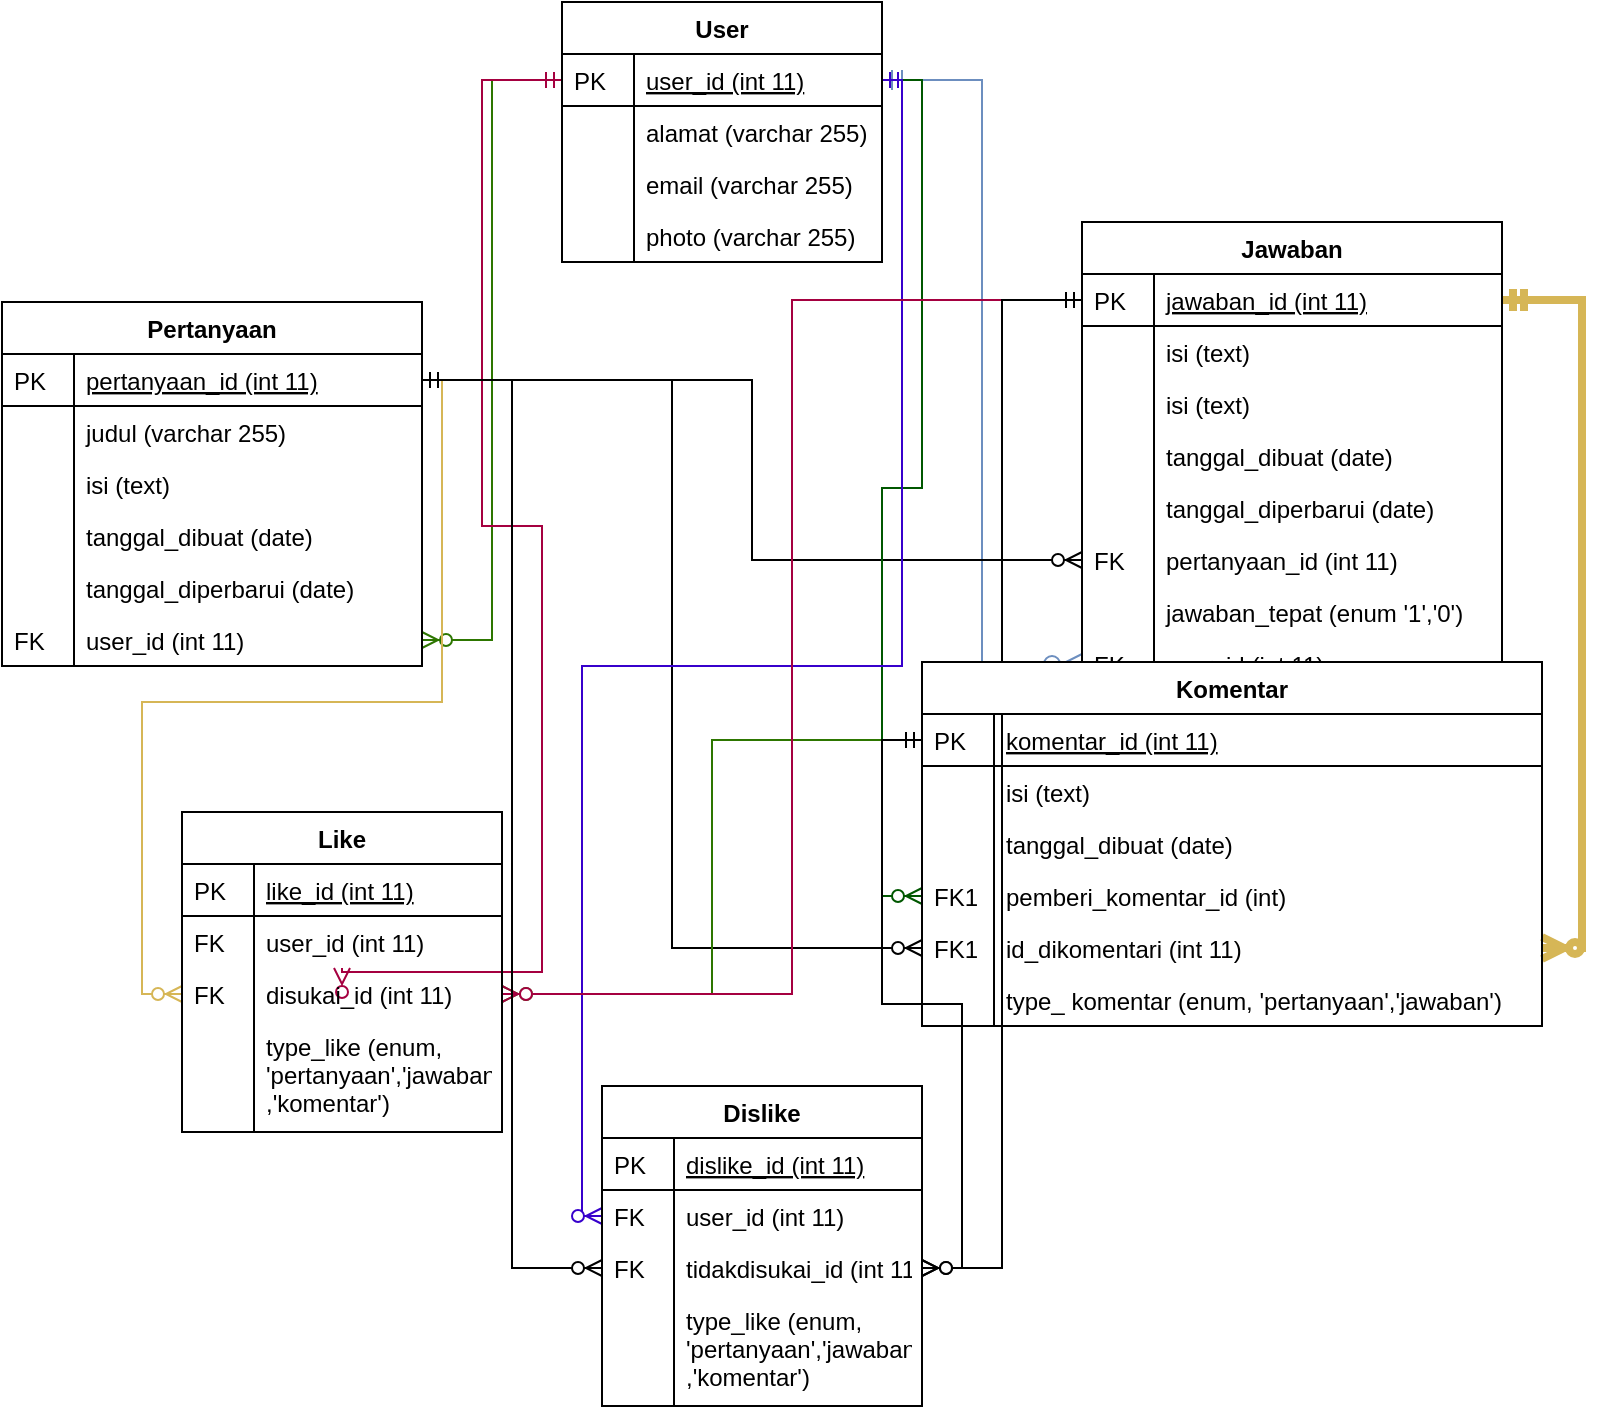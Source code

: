 <mxfile version="13.3.5" type="device"><diagram id="C5RBs43oDa-KdzZeNtuy" name="Page-1"><mxGraphModel dx="868" dy="492" grid="1" gridSize="10" guides="1" tooltips="1" connect="1" arrows="1" fold="1" page="1" pageScale="1" pageWidth="827" pageHeight="1169" math="0" shadow="0"><root><mxCell id="WIyWlLk6GJQsqaUBKTNV-0"/><mxCell id="WIyWlLk6GJQsqaUBKTNV-1" parent="WIyWlLk6GJQsqaUBKTNV-0"/><mxCell id="zkfFHV4jXpPFQw0GAbJ--63" value="" style="edgeStyle=orthogonalEdgeStyle;endArrow=ERzeroToMany;startArrow=ERmandOne;shadow=0;strokeWidth=1;endSize=8;startSize=8;entryX=0;entryY=0.5;entryDx=0;entryDy=0;rounded=0;fillColor=#dae8fc;strokeColor=#6c8ebf;" parent="WIyWlLk6GJQsqaUBKTNV-1" source="zkfFHV4jXpPFQw0GAbJ--52" target="qLZed4A5fsdP8nNqb1xD-46" edge="1"><mxGeometry width="100" height="100" relative="1" as="geometry"><mxPoint x="310" y="390" as="sourcePoint"/><mxPoint x="410" y="290" as="targetPoint"/></mxGeometry></mxCell><mxCell id="qLZed4A5fsdP8nNqb1xD-60" style="edgeStyle=orthogonalEdgeStyle;rounded=0;orthogonalLoop=1;jettySize=auto;html=1;startArrow=ERmandOne;startFill=0;endArrow=ERzeroToMany;endFill=1;fillColor=#60a917;strokeColor=#2D7600;" edge="1" parent="WIyWlLk6GJQsqaUBKTNV-1" source="zkfFHV4jXpPFQw0GAbJ--52" target="qLZed4A5fsdP8nNqb1xD-44"><mxGeometry relative="1" as="geometry"/></mxCell><mxCell id="qLZed4A5fsdP8nNqb1xD-63" style="edgeStyle=orthogonalEdgeStyle;rounded=0;orthogonalLoop=1;jettySize=auto;html=1;startArrow=ERmandOne;startFill=0;endArrow=ERzeroToMany;endFill=1;strokeColor=#000000;" edge="1" parent="WIyWlLk6GJQsqaUBKTNV-1" source="qLZed4A5fsdP8nNqb1xD-13" target="qLZed4A5fsdP8nNqb1xD-61"><mxGeometry relative="1" as="geometry"/></mxCell><mxCell id="qLZed4A5fsdP8nNqb1xD-64" style="edgeStyle=orthogonalEdgeStyle;rounded=0;orthogonalLoop=1;jettySize=auto;html=1;entryX=0;entryY=0.5;entryDx=0;entryDy=0;startArrow=ERmandOne;startFill=0;endArrow=ERzeroToMany;endFill=1;strokeColor=#005700;fillColor=#008a00;" edge="1" parent="WIyWlLk6GJQsqaUBKTNV-1" source="zkfFHV4jXpPFQw0GAbJ--52" target="qLZed4A5fsdP8nNqb1xD-39"><mxGeometry relative="1" as="geometry"/></mxCell><mxCell id="qLZed4A5fsdP8nNqb1xD-69" style="edgeStyle=orthogonalEdgeStyle;rounded=0;orthogonalLoop=1;jettySize=auto;html=1;startArrow=ERmandOne;startFill=0;endArrow=ERzeroToMany;endFill=1;strokeColor=#000000;" edge="1" parent="WIyWlLk6GJQsqaUBKTNV-1" source="qLZed4A5fsdP8nNqb1xD-13" target="qLZed4A5fsdP8nNqb1xD-65"><mxGeometry relative="1" as="geometry"/></mxCell><mxCell id="qLZed4A5fsdP8nNqb1xD-71" style="edgeStyle=orthogonalEdgeStyle;rounded=0;orthogonalLoop=1;jettySize=auto;html=1;startArrow=ERmandOne;startFill=0;endArrow=ERzeroToMany;endFill=1;strokeColor=#d6b656;fillColor=#fff2cc;strokeWidth=4;" edge="1" parent="WIyWlLk6GJQsqaUBKTNV-1" source="qLZed4A5fsdP8nNqb1xD-24" target="qLZed4A5fsdP8nNqb1xD-65"><mxGeometry relative="1" as="geometry"><Array as="points"><mxPoint x="800" y="169"/><mxPoint x="800" y="493"/></Array></mxGeometry></mxCell><mxCell id="qLZed4A5fsdP8nNqb1xD-75" style="edgeStyle=orthogonalEdgeStyle;rounded=0;orthogonalLoop=1;jettySize=auto;html=1;startArrow=ERmandOne;startFill=0;endArrow=ERzeroToMany;endFill=1;strokeColor=#A50040;fillColor=#d80073;" edge="1" parent="WIyWlLk6GJQsqaUBKTNV-1" source="zkfFHV4jXpPFQw0GAbJ--52" target="qLZed4A5fsdP8nNqb1xD-51"><mxGeometry relative="1" as="geometry"><Array as="points"><mxPoint x="250" y="59"/><mxPoint x="250" y="282"/><mxPoint x="280" y="282"/><mxPoint x="280" y="505"/></Array></mxGeometry></mxCell><mxCell id="qLZed4A5fsdP8nNqb1xD-76" style="edgeStyle=orthogonalEdgeStyle;rounded=0;orthogonalLoop=1;jettySize=auto;html=1;entryX=0;entryY=0.5;entryDx=0;entryDy=0;startArrow=ERmandOne;startFill=0;endArrow=ERzeroToMany;endFill=1;strokeColor=#d6b656;fillColor=#fff2cc;" edge="1" parent="WIyWlLk6GJQsqaUBKTNV-1" source="qLZed4A5fsdP8nNqb1xD-13" target="qLZed4A5fsdP8nNqb1xD-53"><mxGeometry relative="1" as="geometry"><Array as="points"><mxPoint x="230" y="209"/><mxPoint x="230" y="370"/><mxPoint x="80" y="370"/><mxPoint x="80" y="516"/></Array></mxGeometry></mxCell><mxCell id="qLZed4A5fsdP8nNqb1xD-86" style="edgeStyle=orthogonalEdgeStyle;rounded=0;orthogonalLoop=1;jettySize=auto;html=1;startArrow=ERmandOne;startFill=0;endArrow=ERzeroToMany;endFill=1;strokeColor=#3700CC;fillColor=#6a00ff;" edge="1" parent="WIyWlLk6GJQsqaUBKTNV-1" source="zkfFHV4jXpPFQw0GAbJ--52" target="qLZed4A5fsdP8nNqb1xD-80"><mxGeometry relative="1" as="geometry"><Array as="points"><mxPoint x="460" y="59"/><mxPoint x="460" y="352"/><mxPoint x="300" y="352"/></Array></mxGeometry></mxCell><mxCell id="qLZed4A5fsdP8nNqb1xD-12" value="Pertanyaan" style="swimlane;fontStyle=1;childLayout=stackLayout;horizontal=1;startSize=26;horizontalStack=0;resizeParent=1;resizeLast=0;collapsible=1;marginBottom=0;rounded=0;shadow=0;strokeWidth=1;" vertex="1" parent="WIyWlLk6GJQsqaUBKTNV-1"><mxGeometry x="10" y="170" width="210" height="182" as="geometry"><mxRectangle x="160" y="120" width="160" height="26" as="alternateBounds"/></mxGeometry></mxCell><mxCell id="qLZed4A5fsdP8nNqb1xD-13" value="pertanyaan_id (int 11)" style="shape=partialRectangle;top=0;left=0;right=0;bottom=1;align=left;verticalAlign=top;fillColor=none;spacingLeft=40;spacingRight=4;overflow=hidden;rotatable=0;points=[[0,0.5],[1,0.5]];portConstraint=eastwest;dropTarget=0;rounded=0;shadow=0;strokeWidth=1;fontStyle=4" vertex="1" parent="qLZed4A5fsdP8nNqb1xD-12"><mxGeometry y="26" width="210" height="26" as="geometry"/></mxCell><mxCell id="qLZed4A5fsdP8nNqb1xD-14" value="PK" style="shape=partialRectangle;top=0;left=0;bottom=0;fillColor=none;align=left;verticalAlign=top;spacingLeft=4;spacingRight=4;overflow=hidden;rotatable=0;points=[];portConstraint=eastwest;part=1;" vertex="1" connectable="0" parent="qLZed4A5fsdP8nNqb1xD-13"><mxGeometry width="36" height="26" as="geometry"/></mxCell><mxCell id="qLZed4A5fsdP8nNqb1xD-15" value="judul (varchar 255)&#10; " style="shape=partialRectangle;top=0;left=0;right=0;bottom=0;align=left;verticalAlign=top;fillColor=none;spacingLeft=40;spacingRight=4;overflow=hidden;rotatable=0;points=[[0,0.5],[1,0.5]];portConstraint=eastwest;dropTarget=0;rounded=0;shadow=0;strokeWidth=1;" vertex="1" parent="qLZed4A5fsdP8nNqb1xD-12"><mxGeometry y="52" width="210" height="26" as="geometry"/></mxCell><mxCell id="qLZed4A5fsdP8nNqb1xD-16" value="" style="shape=partialRectangle;top=0;left=0;bottom=0;fillColor=none;align=left;verticalAlign=top;spacingLeft=4;spacingRight=4;overflow=hidden;rotatable=0;points=[];portConstraint=eastwest;part=1;" vertex="1" connectable="0" parent="qLZed4A5fsdP8nNqb1xD-15"><mxGeometry width="36" height="26" as="geometry"/></mxCell><mxCell id="qLZed4A5fsdP8nNqb1xD-17" value="isi (text)" style="shape=partialRectangle;top=0;left=0;right=0;bottom=0;align=left;verticalAlign=top;fillColor=none;spacingLeft=40;spacingRight=4;overflow=hidden;rotatable=0;points=[[0,0.5],[1,0.5]];portConstraint=eastwest;dropTarget=0;rounded=0;shadow=0;strokeWidth=1;" vertex="1" parent="qLZed4A5fsdP8nNqb1xD-12"><mxGeometry y="78" width="210" height="26" as="geometry"/></mxCell><mxCell id="qLZed4A5fsdP8nNqb1xD-18" value="" style="shape=partialRectangle;top=0;left=0;bottom=0;fillColor=none;align=left;verticalAlign=top;spacingLeft=4;spacingRight=4;overflow=hidden;rotatable=0;points=[];portConstraint=eastwest;part=1;" vertex="1" connectable="0" parent="qLZed4A5fsdP8nNqb1xD-17"><mxGeometry width="36" height="26" as="geometry"/></mxCell><mxCell id="qLZed4A5fsdP8nNqb1xD-19" value="tanggal_dibuat (date)" style="shape=partialRectangle;top=0;left=0;right=0;bottom=0;align=left;verticalAlign=top;fillColor=none;spacingLeft=40;spacingRight=4;overflow=hidden;rotatable=0;points=[[0,0.5],[1,0.5]];portConstraint=eastwest;dropTarget=0;rounded=0;shadow=0;strokeWidth=1;" vertex="1" parent="qLZed4A5fsdP8nNqb1xD-12"><mxGeometry y="104" width="210" height="26" as="geometry"/></mxCell><mxCell id="qLZed4A5fsdP8nNqb1xD-20" value="" style="shape=partialRectangle;top=0;left=0;bottom=0;fillColor=none;align=left;verticalAlign=top;spacingLeft=4;spacingRight=4;overflow=hidden;rotatable=0;points=[];portConstraint=eastwest;part=1;" vertex="1" connectable="0" parent="qLZed4A5fsdP8nNqb1xD-19"><mxGeometry width="36" height="26" as="geometry"/></mxCell><mxCell id="qLZed4A5fsdP8nNqb1xD-21" value="tanggal_diperbarui (date)" style="shape=partialRectangle;top=0;left=0;right=0;bottom=0;align=left;verticalAlign=top;fillColor=none;spacingLeft=40;spacingRight=4;overflow=hidden;rotatable=0;points=[[0,0.5],[1,0.5]];portConstraint=eastwest;dropTarget=0;rounded=0;shadow=0;strokeWidth=1;" vertex="1" parent="qLZed4A5fsdP8nNqb1xD-12"><mxGeometry y="130" width="210" height="26" as="geometry"/></mxCell><mxCell id="qLZed4A5fsdP8nNqb1xD-22" value="" style="shape=partialRectangle;top=0;left=0;bottom=0;fillColor=none;align=left;verticalAlign=top;spacingLeft=4;spacingRight=4;overflow=hidden;rotatable=0;points=[];portConstraint=eastwest;part=1;" vertex="1" connectable="0" parent="qLZed4A5fsdP8nNqb1xD-21"><mxGeometry width="36" height="26" as="geometry"/></mxCell><mxCell id="qLZed4A5fsdP8nNqb1xD-44" value="user_id (int 11)" style="shape=partialRectangle;top=0;left=0;right=0;bottom=0;align=left;verticalAlign=top;fillColor=none;spacingLeft=40;spacingRight=4;overflow=hidden;rotatable=0;points=[[0,0.5],[1,0.5]];portConstraint=eastwest;dropTarget=0;rounded=0;shadow=0;strokeWidth=1;" vertex="1" parent="qLZed4A5fsdP8nNqb1xD-12"><mxGeometry y="156" width="210" height="26" as="geometry"/></mxCell><mxCell id="qLZed4A5fsdP8nNqb1xD-45" value="FK" style="shape=partialRectangle;top=0;left=0;bottom=0;fillColor=none;align=left;verticalAlign=top;spacingLeft=4;spacingRight=4;overflow=hidden;rotatable=0;points=[];portConstraint=eastwest;part=1;" vertex="1" connectable="0" parent="qLZed4A5fsdP8nNqb1xD-44"><mxGeometry width="36" height="26" as="geometry"/></mxCell><mxCell id="zkfFHV4jXpPFQw0GAbJ--51" value="User" style="swimlane;fontStyle=1;childLayout=stackLayout;horizontal=1;startSize=26;horizontalStack=0;resizeParent=1;resizeLast=0;collapsible=1;marginBottom=0;rounded=0;shadow=0;strokeWidth=1;" parent="WIyWlLk6GJQsqaUBKTNV-1" vertex="1"><mxGeometry x="290" y="20" width="160" height="130" as="geometry"><mxRectangle x="160" y="120" width="160" height="26" as="alternateBounds"/></mxGeometry></mxCell><mxCell id="zkfFHV4jXpPFQw0GAbJ--52" value="user_id (int 11)" style="shape=partialRectangle;top=0;left=0;right=0;bottom=1;align=left;verticalAlign=top;fillColor=none;spacingLeft=40;spacingRight=4;overflow=hidden;rotatable=0;points=[[0,0.5],[1,0.5]];portConstraint=eastwest;dropTarget=0;rounded=0;shadow=0;strokeWidth=1;fontStyle=4" parent="zkfFHV4jXpPFQw0GAbJ--51" vertex="1"><mxGeometry y="26" width="160" height="26" as="geometry"/></mxCell><mxCell id="zkfFHV4jXpPFQw0GAbJ--53" value="PK" style="shape=partialRectangle;top=0;left=0;bottom=0;fillColor=none;align=left;verticalAlign=top;spacingLeft=4;spacingRight=4;overflow=hidden;rotatable=0;points=[];portConstraint=eastwest;part=1;" parent="zkfFHV4jXpPFQw0GAbJ--52" vertex="1" connectable="0"><mxGeometry width="36" height="26" as="geometry"/></mxCell><mxCell id="zkfFHV4jXpPFQw0GAbJ--54" value="alamat (varchar 255)&#10; " style="shape=partialRectangle;top=0;left=0;right=0;bottom=0;align=left;verticalAlign=top;fillColor=none;spacingLeft=40;spacingRight=4;overflow=hidden;rotatable=0;points=[[0,0.5],[1,0.5]];portConstraint=eastwest;dropTarget=0;rounded=0;shadow=0;strokeWidth=1;" parent="zkfFHV4jXpPFQw0GAbJ--51" vertex="1"><mxGeometry y="52" width="160" height="26" as="geometry"/></mxCell><mxCell id="zkfFHV4jXpPFQw0GAbJ--55" value="" style="shape=partialRectangle;top=0;left=0;bottom=0;fillColor=none;align=left;verticalAlign=top;spacingLeft=4;spacingRight=4;overflow=hidden;rotatable=0;points=[];portConstraint=eastwest;part=1;" parent="zkfFHV4jXpPFQw0GAbJ--54" vertex="1" connectable="0"><mxGeometry width="36" height="26" as="geometry"/></mxCell><mxCell id="qLZed4A5fsdP8nNqb1xD-7" value="email (varchar 255)" style="shape=partialRectangle;top=0;left=0;right=0;bottom=0;align=left;verticalAlign=top;fillColor=none;spacingLeft=40;spacingRight=4;overflow=hidden;rotatable=0;points=[[0,0.5],[1,0.5]];portConstraint=eastwest;dropTarget=0;rounded=0;shadow=0;strokeWidth=1;" vertex="1" parent="zkfFHV4jXpPFQw0GAbJ--51"><mxGeometry y="78" width="160" height="26" as="geometry"/></mxCell><mxCell id="qLZed4A5fsdP8nNqb1xD-8" value="" style="shape=partialRectangle;top=0;left=0;bottom=0;fillColor=none;align=left;verticalAlign=top;spacingLeft=4;spacingRight=4;overflow=hidden;rotatable=0;points=[];portConstraint=eastwest;part=1;" vertex="1" connectable="0" parent="qLZed4A5fsdP8nNqb1xD-7"><mxGeometry width="36" height="26" as="geometry"/></mxCell><mxCell id="qLZed4A5fsdP8nNqb1xD-9" value="photo (varchar 255)" style="shape=partialRectangle;top=0;left=0;right=0;bottom=0;align=left;verticalAlign=top;fillColor=none;spacingLeft=40;spacingRight=4;overflow=hidden;rotatable=0;points=[[0,0.5],[1,0.5]];portConstraint=eastwest;dropTarget=0;rounded=0;shadow=0;strokeWidth=1;" vertex="1" parent="zkfFHV4jXpPFQw0GAbJ--51"><mxGeometry y="104" width="160" height="26" as="geometry"/></mxCell><mxCell id="qLZed4A5fsdP8nNqb1xD-10" value="" style="shape=partialRectangle;top=0;left=0;bottom=0;fillColor=none;align=left;verticalAlign=top;spacingLeft=4;spacingRight=4;overflow=hidden;rotatable=0;points=[];portConstraint=eastwest;part=1;" vertex="1" connectable="0" parent="qLZed4A5fsdP8nNqb1xD-9"><mxGeometry width="36" height="26" as="geometry"/></mxCell><mxCell id="qLZed4A5fsdP8nNqb1xD-23" value="Jawaban" style="swimlane;fontStyle=1;childLayout=stackLayout;horizontal=1;startSize=26;horizontalStack=0;resizeParent=1;resizeLast=0;collapsible=1;marginBottom=0;rounded=0;shadow=0;strokeWidth=1;" vertex="1" parent="WIyWlLk6GJQsqaUBKTNV-1"><mxGeometry x="550" y="130" width="210" height="234" as="geometry"><mxRectangle x="160" y="120" width="160" height="26" as="alternateBounds"/></mxGeometry></mxCell><mxCell id="qLZed4A5fsdP8nNqb1xD-24" value="jawaban_id (int 11)" style="shape=partialRectangle;top=0;left=0;right=0;bottom=1;align=left;verticalAlign=top;fillColor=none;spacingLeft=40;spacingRight=4;overflow=hidden;rotatable=0;points=[[0,0.5],[1,0.5]];portConstraint=eastwest;dropTarget=0;rounded=0;shadow=0;strokeWidth=1;fontStyle=4" vertex="1" parent="qLZed4A5fsdP8nNqb1xD-23"><mxGeometry y="26" width="210" height="26" as="geometry"/></mxCell><mxCell id="qLZed4A5fsdP8nNqb1xD-25" value="PK" style="shape=partialRectangle;top=0;left=0;bottom=0;fillColor=none;align=left;verticalAlign=top;spacingLeft=4;spacingRight=4;overflow=hidden;rotatable=0;points=[];portConstraint=eastwest;part=1;" vertex="1" connectable="0" parent="qLZed4A5fsdP8nNqb1xD-24"><mxGeometry width="36" height="26" as="geometry"/></mxCell><mxCell id="qLZed4A5fsdP8nNqb1xD-26" value="isi (text)&#10; " style="shape=partialRectangle;top=0;left=0;right=0;bottom=0;align=left;verticalAlign=top;fillColor=none;spacingLeft=40;spacingRight=4;overflow=hidden;rotatable=0;points=[[0,0.5],[1,0.5]];portConstraint=eastwest;dropTarget=0;rounded=0;shadow=0;strokeWidth=1;" vertex="1" parent="qLZed4A5fsdP8nNqb1xD-23"><mxGeometry y="52" width="210" height="26" as="geometry"/></mxCell><mxCell id="qLZed4A5fsdP8nNqb1xD-27" value="" style="shape=partialRectangle;top=0;left=0;bottom=0;fillColor=none;align=left;verticalAlign=top;spacingLeft=4;spacingRight=4;overflow=hidden;rotatable=0;points=[];portConstraint=eastwest;part=1;" vertex="1" connectable="0" parent="qLZed4A5fsdP8nNqb1xD-26"><mxGeometry width="36" height="26" as="geometry"/></mxCell><mxCell id="qLZed4A5fsdP8nNqb1xD-92" value="isi (text)&#10; " style="shape=partialRectangle;top=0;left=0;right=0;bottom=0;align=left;verticalAlign=top;fillColor=none;spacingLeft=40;spacingRight=4;overflow=hidden;rotatable=0;points=[[0,0.5],[1,0.5]];portConstraint=eastwest;dropTarget=0;rounded=0;shadow=0;strokeWidth=1;" vertex="1" parent="qLZed4A5fsdP8nNqb1xD-23"><mxGeometry y="78" width="210" height="26" as="geometry"/></mxCell><mxCell id="qLZed4A5fsdP8nNqb1xD-93" value="" style="shape=partialRectangle;top=0;left=0;bottom=0;fillColor=none;align=left;verticalAlign=top;spacingLeft=4;spacingRight=4;overflow=hidden;rotatable=0;points=[];portConstraint=eastwest;part=1;" vertex="1" connectable="0" parent="qLZed4A5fsdP8nNqb1xD-92"><mxGeometry width="36" height="26" as="geometry"/></mxCell><mxCell id="qLZed4A5fsdP8nNqb1xD-28" value="tanggal_dibuat (date)" style="shape=partialRectangle;top=0;left=0;right=0;bottom=0;align=left;verticalAlign=top;fillColor=none;spacingLeft=40;spacingRight=4;overflow=hidden;rotatable=0;points=[[0,0.5],[1,0.5]];portConstraint=eastwest;dropTarget=0;rounded=0;shadow=0;strokeWidth=1;" vertex="1" parent="qLZed4A5fsdP8nNqb1xD-23"><mxGeometry y="104" width="210" height="26" as="geometry"/></mxCell><mxCell id="qLZed4A5fsdP8nNqb1xD-29" value="" style="shape=partialRectangle;top=0;left=0;bottom=0;fillColor=none;align=left;verticalAlign=top;spacingLeft=4;spacingRight=4;overflow=hidden;rotatable=0;points=[];portConstraint=eastwest;part=1;" vertex="1" connectable="0" parent="qLZed4A5fsdP8nNqb1xD-28"><mxGeometry width="36" height="26" as="geometry"/></mxCell><mxCell id="qLZed4A5fsdP8nNqb1xD-30" value="tanggal_diperbarui (date)" style="shape=partialRectangle;top=0;left=0;right=0;bottom=0;align=left;verticalAlign=top;fillColor=none;spacingLeft=40;spacingRight=4;overflow=hidden;rotatable=0;points=[[0,0.5],[1,0.5]];portConstraint=eastwest;dropTarget=0;rounded=0;shadow=0;strokeWidth=1;" vertex="1" parent="qLZed4A5fsdP8nNqb1xD-23"><mxGeometry y="130" width="210" height="26" as="geometry"/></mxCell><mxCell id="qLZed4A5fsdP8nNqb1xD-31" value="" style="shape=partialRectangle;top=0;left=0;bottom=0;fillColor=none;align=left;verticalAlign=top;spacingLeft=4;spacingRight=4;overflow=hidden;rotatable=0;points=[];portConstraint=eastwest;part=1;" vertex="1" connectable="0" parent="qLZed4A5fsdP8nNqb1xD-30"><mxGeometry width="36" height="26" as="geometry"/></mxCell><mxCell id="qLZed4A5fsdP8nNqb1xD-61" value="pertanyaan_id (int 11)" style="shape=partialRectangle;top=0;left=0;right=0;bottom=0;align=left;verticalAlign=top;fillColor=none;spacingLeft=40;spacingRight=4;overflow=hidden;rotatable=0;points=[[0,0.5],[1,0.5]];portConstraint=eastwest;dropTarget=0;rounded=0;shadow=0;strokeWidth=1;" vertex="1" parent="qLZed4A5fsdP8nNqb1xD-23"><mxGeometry y="156" width="210" height="26" as="geometry"/></mxCell><mxCell id="qLZed4A5fsdP8nNqb1xD-62" value="FK" style="shape=partialRectangle;top=0;left=0;bottom=0;fillColor=none;align=left;verticalAlign=top;spacingLeft=4;spacingRight=4;overflow=hidden;rotatable=0;points=[];portConstraint=eastwest;part=1;" vertex="1" connectable="0" parent="qLZed4A5fsdP8nNqb1xD-61"><mxGeometry width="36" height="26" as="geometry"/></mxCell><mxCell id="qLZed4A5fsdP8nNqb1xD-41" value="jawaban_tepat (enum '1','0')" style="shape=partialRectangle;top=0;left=0;right=0;bottom=0;align=left;verticalAlign=top;fillColor=none;spacingLeft=40;spacingRight=4;overflow=hidden;rotatable=0;points=[[0,0.5],[1,0.5]];portConstraint=eastwest;dropTarget=0;rounded=0;shadow=0;strokeWidth=1;" vertex="1" parent="qLZed4A5fsdP8nNqb1xD-23"><mxGeometry y="182" width="210" height="26" as="geometry"/></mxCell><mxCell id="qLZed4A5fsdP8nNqb1xD-42" value="" style="shape=partialRectangle;top=0;left=0;bottom=0;fillColor=none;align=left;verticalAlign=top;spacingLeft=4;spacingRight=4;overflow=hidden;rotatable=0;points=[];portConstraint=eastwest;part=1;" vertex="1" connectable="0" parent="qLZed4A5fsdP8nNqb1xD-41"><mxGeometry width="36" height="26" as="geometry"/></mxCell><mxCell id="qLZed4A5fsdP8nNqb1xD-46" value="user_id (int 11)" style="shape=partialRectangle;top=0;left=0;right=0;bottom=0;align=left;verticalAlign=top;fillColor=none;spacingLeft=40;spacingRight=4;overflow=hidden;rotatable=0;points=[[0,0.5],[1,0.5]];portConstraint=eastwest;dropTarget=0;rounded=0;shadow=0;strokeWidth=1;" vertex="1" parent="qLZed4A5fsdP8nNqb1xD-23"><mxGeometry y="208" width="210" height="26" as="geometry"/></mxCell><mxCell id="qLZed4A5fsdP8nNqb1xD-47" value="FK" style="shape=partialRectangle;top=0;left=0;bottom=0;fillColor=none;align=left;verticalAlign=top;spacingLeft=4;spacingRight=4;overflow=hidden;rotatable=0;points=[];portConstraint=eastwest;part=1;" vertex="1" connectable="0" parent="qLZed4A5fsdP8nNqb1xD-46"><mxGeometry width="36" height="26" as="geometry"/></mxCell><mxCell id="qLZed4A5fsdP8nNqb1xD-77" value="Dislike" style="swimlane;fontStyle=1;childLayout=stackLayout;horizontal=1;startSize=26;horizontalStack=0;resizeParent=1;resizeLast=0;collapsible=1;marginBottom=0;rounded=0;shadow=0;strokeWidth=1;" vertex="1" parent="WIyWlLk6GJQsqaUBKTNV-1"><mxGeometry x="310" y="562" width="160" height="160" as="geometry"><mxRectangle x="160" y="120" width="160" height="26" as="alternateBounds"/></mxGeometry></mxCell><mxCell id="qLZed4A5fsdP8nNqb1xD-78" value="dislike_id (int 11)" style="shape=partialRectangle;top=0;left=0;right=0;bottom=1;align=left;verticalAlign=top;fillColor=none;spacingLeft=40;spacingRight=4;overflow=hidden;rotatable=0;points=[[0,0.5],[1,0.5]];portConstraint=eastwest;dropTarget=0;rounded=0;shadow=0;strokeWidth=1;fontStyle=4" vertex="1" parent="qLZed4A5fsdP8nNqb1xD-77"><mxGeometry y="26" width="160" height="26" as="geometry"/></mxCell><mxCell id="qLZed4A5fsdP8nNqb1xD-79" value="PK" style="shape=partialRectangle;top=0;left=0;bottom=0;fillColor=none;align=left;verticalAlign=top;spacingLeft=4;spacingRight=4;overflow=hidden;rotatable=0;points=[];portConstraint=eastwest;part=1;" vertex="1" connectable="0" parent="qLZed4A5fsdP8nNqb1xD-78"><mxGeometry width="36" height="26" as="geometry"/></mxCell><mxCell id="qLZed4A5fsdP8nNqb1xD-80" value="user_id (int 11)" style="shape=partialRectangle;top=0;left=0;right=0;bottom=0;align=left;verticalAlign=top;fillColor=none;spacingLeft=40;spacingRight=4;overflow=hidden;rotatable=0;points=[[0,0.5],[1,0.5]];portConstraint=eastwest;dropTarget=0;rounded=0;shadow=0;strokeWidth=1;" vertex="1" parent="qLZed4A5fsdP8nNqb1xD-77"><mxGeometry y="52" width="160" height="26" as="geometry"/></mxCell><mxCell id="qLZed4A5fsdP8nNqb1xD-81" value="FK" style="shape=partialRectangle;top=0;left=0;bottom=0;fillColor=none;align=left;verticalAlign=top;spacingLeft=4;spacingRight=4;overflow=hidden;rotatable=0;points=[];portConstraint=eastwest;part=1;" vertex="1" connectable="0" parent="qLZed4A5fsdP8nNqb1xD-80"><mxGeometry width="36" height="26" as="geometry"/></mxCell><mxCell id="qLZed4A5fsdP8nNqb1xD-82" value="tidakdisukai_id (int 11)" style="shape=partialRectangle;top=0;left=0;right=0;bottom=0;align=left;verticalAlign=top;fillColor=none;spacingLeft=40;spacingRight=4;overflow=hidden;rotatable=0;points=[[0,0.5],[1,0.5]];portConstraint=eastwest;dropTarget=0;rounded=0;shadow=0;strokeWidth=1;" vertex="1" parent="qLZed4A5fsdP8nNqb1xD-77"><mxGeometry y="78" width="160" height="26" as="geometry"/></mxCell><mxCell id="qLZed4A5fsdP8nNqb1xD-83" value="FK" style="shape=partialRectangle;top=0;left=0;bottom=0;fillColor=none;align=left;verticalAlign=top;spacingLeft=4;spacingRight=4;overflow=hidden;rotatable=0;points=[];portConstraint=eastwest;part=1;" vertex="1" connectable="0" parent="qLZed4A5fsdP8nNqb1xD-82"><mxGeometry width="36" height="26" as="geometry"/></mxCell><mxCell id="qLZed4A5fsdP8nNqb1xD-84" value="type_like (enum, &#10;'pertanyaan','jawaban'&#10;,'komentar')" style="shape=partialRectangle;top=0;left=0;right=0;bottom=0;align=left;verticalAlign=top;fillColor=none;spacingLeft=40;spacingRight=4;overflow=hidden;rotatable=0;points=[[0,0.5],[1,0.5]];portConstraint=eastwest;dropTarget=0;rounded=0;shadow=0;strokeWidth=1;" vertex="1" parent="qLZed4A5fsdP8nNqb1xD-77"><mxGeometry y="104" width="160" height="56" as="geometry"/></mxCell><mxCell id="qLZed4A5fsdP8nNqb1xD-85" value="" style="shape=partialRectangle;top=0;left=0;bottom=0;fillColor=none;align=left;verticalAlign=top;spacingLeft=4;spacingRight=4;overflow=hidden;rotatable=0;points=[];portConstraint=eastwest;part=1;" vertex="1" connectable="0" parent="qLZed4A5fsdP8nNqb1xD-84"><mxGeometry width="36" height="56" as="geometry"/></mxCell><mxCell id="qLZed4A5fsdP8nNqb1xD-87" style="edgeStyle=orthogonalEdgeStyle;rounded=0;orthogonalLoop=1;jettySize=auto;html=1;entryX=1;entryY=0.5;entryDx=0;entryDy=0;startArrow=ERmandOne;startFill=0;endArrow=ERzeroToMany;endFill=1;strokeColor=#2D7600;fillColor=#60a917;" edge="1" parent="WIyWlLk6GJQsqaUBKTNV-1" source="qLZed4A5fsdP8nNqb1xD-33" target="qLZed4A5fsdP8nNqb1xD-53"><mxGeometry relative="1" as="geometry"/></mxCell><mxCell id="qLZed4A5fsdP8nNqb1xD-88" style="edgeStyle=orthogonalEdgeStyle;rounded=0;orthogonalLoop=1;jettySize=auto;html=1;entryX=1;entryY=0.5;entryDx=0;entryDy=0;startArrow=ERmandOne;startFill=0;endArrow=ERzeroToMany;endFill=1;strokeColor=#A50040;fillColor=#d80073;" edge="1" parent="WIyWlLk6GJQsqaUBKTNV-1" source="qLZed4A5fsdP8nNqb1xD-24" target="qLZed4A5fsdP8nNqb1xD-53"><mxGeometry relative="1" as="geometry"/></mxCell><mxCell id="qLZed4A5fsdP8nNqb1xD-48" value="Like" style="swimlane;fontStyle=1;childLayout=stackLayout;horizontal=1;startSize=26;horizontalStack=0;resizeParent=1;resizeLast=0;collapsible=1;marginBottom=0;rounded=0;shadow=0;strokeWidth=1;" vertex="1" parent="WIyWlLk6GJQsqaUBKTNV-1"><mxGeometry x="100" y="425" width="160" height="160" as="geometry"><mxRectangle x="160" y="120" width="160" height="26" as="alternateBounds"/></mxGeometry></mxCell><mxCell id="qLZed4A5fsdP8nNqb1xD-49" value="like_id (int 11)" style="shape=partialRectangle;top=0;left=0;right=0;bottom=1;align=left;verticalAlign=top;fillColor=none;spacingLeft=40;spacingRight=4;overflow=hidden;rotatable=0;points=[[0,0.5],[1,0.5]];portConstraint=eastwest;dropTarget=0;rounded=0;shadow=0;strokeWidth=1;fontStyle=4" vertex="1" parent="qLZed4A5fsdP8nNqb1xD-48"><mxGeometry y="26" width="160" height="26" as="geometry"/></mxCell><mxCell id="qLZed4A5fsdP8nNqb1xD-50" value="PK" style="shape=partialRectangle;top=0;left=0;bottom=0;fillColor=none;align=left;verticalAlign=top;spacingLeft=4;spacingRight=4;overflow=hidden;rotatable=0;points=[];portConstraint=eastwest;part=1;" vertex="1" connectable="0" parent="qLZed4A5fsdP8nNqb1xD-49"><mxGeometry width="36" height="26" as="geometry"/></mxCell><mxCell id="qLZed4A5fsdP8nNqb1xD-51" value="user_id (int 11)" style="shape=partialRectangle;top=0;left=0;right=0;bottom=0;align=left;verticalAlign=top;fillColor=none;spacingLeft=40;spacingRight=4;overflow=hidden;rotatable=0;points=[[0,0.5],[1,0.5]];portConstraint=eastwest;dropTarget=0;rounded=0;shadow=0;strokeWidth=1;" vertex="1" parent="qLZed4A5fsdP8nNqb1xD-48"><mxGeometry y="52" width="160" height="26" as="geometry"/></mxCell><mxCell id="qLZed4A5fsdP8nNqb1xD-52" value="FK" style="shape=partialRectangle;top=0;left=0;bottom=0;fillColor=none;align=left;verticalAlign=top;spacingLeft=4;spacingRight=4;overflow=hidden;rotatable=0;points=[];portConstraint=eastwest;part=1;" vertex="1" connectable="0" parent="qLZed4A5fsdP8nNqb1xD-51"><mxGeometry width="36" height="26" as="geometry"/></mxCell><mxCell id="qLZed4A5fsdP8nNqb1xD-53" value="disukai_id (int 11)" style="shape=partialRectangle;top=0;left=0;right=0;bottom=0;align=left;verticalAlign=top;fillColor=none;spacingLeft=40;spacingRight=4;overflow=hidden;rotatable=0;points=[[0,0.5],[1,0.5]];portConstraint=eastwest;dropTarget=0;rounded=0;shadow=0;strokeWidth=1;" vertex="1" parent="qLZed4A5fsdP8nNqb1xD-48"><mxGeometry y="78" width="160" height="26" as="geometry"/></mxCell><mxCell id="qLZed4A5fsdP8nNqb1xD-54" value="FK" style="shape=partialRectangle;top=0;left=0;bottom=0;fillColor=none;align=left;verticalAlign=top;spacingLeft=4;spacingRight=4;overflow=hidden;rotatable=0;points=[];portConstraint=eastwest;part=1;" vertex="1" connectable="0" parent="qLZed4A5fsdP8nNqb1xD-53"><mxGeometry width="36" height="26" as="geometry"/></mxCell><mxCell id="qLZed4A5fsdP8nNqb1xD-55" value="type_like (enum, &#10;'pertanyaan','jawaban'&#10;,'komentar')" style="shape=partialRectangle;top=0;left=0;right=0;bottom=0;align=left;verticalAlign=top;fillColor=none;spacingLeft=40;spacingRight=4;overflow=hidden;rotatable=0;points=[[0,0.5],[1,0.5]];portConstraint=eastwest;dropTarget=0;rounded=0;shadow=0;strokeWidth=1;" vertex="1" parent="qLZed4A5fsdP8nNqb1xD-48"><mxGeometry y="104" width="160" height="56" as="geometry"/></mxCell><mxCell id="qLZed4A5fsdP8nNqb1xD-56" value="" style="shape=partialRectangle;top=0;left=0;bottom=0;fillColor=none;align=left;verticalAlign=top;spacingLeft=4;spacingRight=4;overflow=hidden;rotatable=0;points=[];portConstraint=eastwest;part=1;" vertex="1" connectable="0" parent="qLZed4A5fsdP8nNqb1xD-55"><mxGeometry width="36" height="56" as="geometry"/></mxCell><mxCell id="qLZed4A5fsdP8nNqb1xD-89" style="edgeStyle=orthogonalEdgeStyle;rounded=0;orthogonalLoop=1;jettySize=auto;html=1;entryX=0;entryY=0.5;entryDx=0;entryDy=0;startArrow=ERmandOne;startFill=0;endArrow=ERzeroToMany;endFill=1;strokeColor=#000000;" edge="1" parent="WIyWlLk6GJQsqaUBKTNV-1" source="qLZed4A5fsdP8nNqb1xD-13" target="qLZed4A5fsdP8nNqb1xD-82"><mxGeometry relative="1" as="geometry"/></mxCell><mxCell id="qLZed4A5fsdP8nNqb1xD-90" style="edgeStyle=orthogonalEdgeStyle;rounded=0;orthogonalLoop=1;jettySize=auto;html=1;entryX=1;entryY=0.5;entryDx=0;entryDy=0;startArrow=ERmandOne;startFill=0;endArrow=ERzeroToMany;endFill=1;strokeColor=#000000;" edge="1" parent="WIyWlLk6GJQsqaUBKTNV-1" source="qLZed4A5fsdP8nNqb1xD-24" target="qLZed4A5fsdP8nNqb1xD-82"><mxGeometry relative="1" as="geometry"/></mxCell><mxCell id="qLZed4A5fsdP8nNqb1xD-91" style="edgeStyle=orthogonalEdgeStyle;rounded=0;orthogonalLoop=1;jettySize=auto;html=1;entryX=1;entryY=0.5;entryDx=0;entryDy=0;startArrow=ERmandOne;startFill=0;endArrow=ERzeroToMany;endFill=1;strokeColor=#000000;" edge="1" parent="WIyWlLk6GJQsqaUBKTNV-1" source="qLZed4A5fsdP8nNqb1xD-33" target="qLZed4A5fsdP8nNqb1xD-82"><mxGeometry relative="1" as="geometry"/></mxCell><mxCell id="qLZed4A5fsdP8nNqb1xD-32" value="Komentar" style="swimlane;fontStyle=1;childLayout=stackLayout;horizontal=1;startSize=26;horizontalStack=0;resizeParent=1;resizeLast=0;collapsible=1;marginBottom=0;rounded=0;shadow=0;strokeWidth=1;" vertex="1" parent="WIyWlLk6GJQsqaUBKTNV-1"><mxGeometry x="470" y="350" width="310" height="182" as="geometry"><mxRectangle x="160" y="120" width="160" height="26" as="alternateBounds"/></mxGeometry></mxCell><mxCell id="qLZed4A5fsdP8nNqb1xD-33" value="komentar_id (int 11)" style="shape=partialRectangle;top=0;left=0;right=0;bottom=1;align=left;verticalAlign=top;fillColor=none;spacingLeft=40;spacingRight=4;overflow=hidden;rotatable=0;points=[[0,0.5],[1,0.5]];portConstraint=eastwest;dropTarget=0;rounded=0;shadow=0;strokeWidth=1;fontStyle=4" vertex="1" parent="qLZed4A5fsdP8nNqb1xD-32"><mxGeometry y="26" width="310" height="26" as="geometry"/></mxCell><mxCell id="qLZed4A5fsdP8nNqb1xD-34" value="PK" style="shape=partialRectangle;top=0;left=0;bottom=0;fillColor=none;align=left;verticalAlign=top;spacingLeft=4;spacingRight=4;overflow=hidden;rotatable=0;points=[];portConstraint=eastwest;part=1;" vertex="1" connectable="0" parent="qLZed4A5fsdP8nNqb1xD-33"><mxGeometry width="36" height="26" as="geometry"/></mxCell><mxCell id="qLZed4A5fsdP8nNqb1xD-35" value="isi (text)&#10; " style="shape=partialRectangle;top=0;left=0;right=0;bottom=0;align=left;verticalAlign=top;fillColor=none;spacingLeft=40;spacingRight=4;overflow=hidden;rotatable=0;points=[[0,0.5],[1,0.5]];portConstraint=eastwest;dropTarget=0;rounded=0;shadow=0;strokeWidth=1;" vertex="1" parent="qLZed4A5fsdP8nNqb1xD-32"><mxGeometry y="52" width="310" height="26" as="geometry"/></mxCell><mxCell id="qLZed4A5fsdP8nNqb1xD-36" value="" style="shape=partialRectangle;top=0;left=0;bottom=0;fillColor=none;align=left;verticalAlign=top;spacingLeft=4;spacingRight=4;overflow=hidden;rotatable=0;points=[];portConstraint=eastwest;part=1;" vertex="1" connectable="0" parent="qLZed4A5fsdP8nNqb1xD-35"><mxGeometry width="36" height="26" as="geometry"/></mxCell><mxCell id="qLZed4A5fsdP8nNqb1xD-37" value="tanggal_dibuat (date)" style="shape=partialRectangle;top=0;left=0;right=0;bottom=0;align=left;verticalAlign=top;fillColor=none;spacingLeft=40;spacingRight=4;overflow=hidden;rotatable=0;points=[[0,0.5],[1,0.5]];portConstraint=eastwest;dropTarget=0;rounded=0;shadow=0;strokeWidth=1;" vertex="1" parent="qLZed4A5fsdP8nNqb1xD-32"><mxGeometry y="78" width="310" height="26" as="geometry"/></mxCell><mxCell id="qLZed4A5fsdP8nNqb1xD-38" value="" style="shape=partialRectangle;top=0;left=0;bottom=0;fillColor=none;align=left;verticalAlign=top;spacingLeft=4;spacingRight=4;overflow=hidden;rotatable=0;points=[];portConstraint=eastwest;part=1;" vertex="1" connectable="0" parent="qLZed4A5fsdP8nNqb1xD-37"><mxGeometry width="36" height="26" as="geometry"/></mxCell><mxCell id="qLZed4A5fsdP8nNqb1xD-39" value="pemberi_komentar_id (int)" style="shape=partialRectangle;top=0;left=0;right=0;bottom=0;align=left;verticalAlign=top;fillColor=none;spacingLeft=40;spacingRight=4;overflow=hidden;rotatable=0;points=[[0,0.5],[1,0.5]];portConstraint=eastwest;dropTarget=0;rounded=0;shadow=0;strokeWidth=1;" vertex="1" parent="qLZed4A5fsdP8nNqb1xD-32"><mxGeometry y="104" width="310" height="26" as="geometry"/></mxCell><mxCell id="qLZed4A5fsdP8nNqb1xD-40" value="FK1" style="shape=partialRectangle;top=0;left=0;bottom=0;fillColor=none;align=left;verticalAlign=top;spacingLeft=4;spacingRight=4;overflow=hidden;rotatable=0;points=[];portConstraint=eastwest;part=1;" vertex="1" connectable="0" parent="qLZed4A5fsdP8nNqb1xD-39"><mxGeometry width="36" height="26" as="geometry"/></mxCell><mxCell id="qLZed4A5fsdP8nNqb1xD-65" value="id_dikomentari (int 11)" style="shape=partialRectangle;top=0;left=0;right=0;bottom=0;align=left;verticalAlign=top;fillColor=none;spacingLeft=40;spacingRight=4;overflow=hidden;rotatable=0;points=[[0,0.5],[1,0.5]];portConstraint=eastwest;dropTarget=0;rounded=0;shadow=0;strokeWidth=1;" vertex="1" parent="qLZed4A5fsdP8nNqb1xD-32"><mxGeometry y="130" width="310" height="26" as="geometry"/></mxCell><mxCell id="qLZed4A5fsdP8nNqb1xD-66" value="FK1" style="shape=partialRectangle;top=0;left=0;bottom=0;fillColor=none;align=left;verticalAlign=top;spacingLeft=4;spacingRight=4;overflow=hidden;rotatable=0;points=[];portConstraint=eastwest;part=1;" vertex="1" connectable="0" parent="qLZed4A5fsdP8nNqb1xD-65"><mxGeometry width="36" height="26" as="geometry"/></mxCell><mxCell id="qLZed4A5fsdP8nNqb1xD-67" value="type_ komentar (enum, 'pertanyaan','jawaban')" style="shape=partialRectangle;top=0;left=0;right=0;bottom=0;align=left;verticalAlign=top;fillColor=none;spacingLeft=40;spacingRight=4;overflow=hidden;rotatable=0;points=[[0,0.5],[1,0.5]];portConstraint=eastwest;dropTarget=0;rounded=0;shadow=0;strokeWidth=1;" vertex="1" parent="qLZed4A5fsdP8nNqb1xD-32"><mxGeometry y="156" width="310" height="26" as="geometry"/></mxCell><mxCell id="qLZed4A5fsdP8nNqb1xD-68" value="" style="shape=partialRectangle;top=0;left=0;bottom=0;fillColor=none;align=left;verticalAlign=top;spacingLeft=4;spacingRight=4;overflow=hidden;rotatable=0;points=[];portConstraint=eastwest;part=1;" vertex="1" connectable="0" parent="qLZed4A5fsdP8nNqb1xD-67"><mxGeometry width="36" height="26" as="geometry"/></mxCell></root></mxGraphModel></diagram></mxfile>